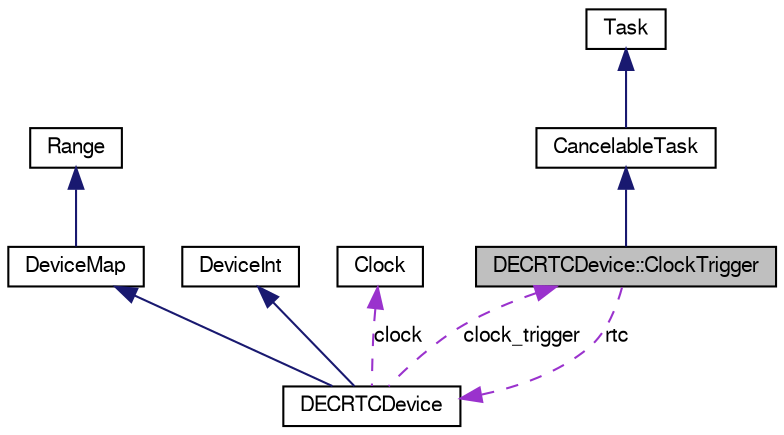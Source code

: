 digraph G
{
  edge [fontname="FreeSans",fontsize="10",labelfontname="FreeSans",labelfontsize="10"];
  node [fontname="FreeSans",fontsize="10",shape=record];
  Node1 [label="DECRTCDevice::ClockTrigger",height=0.2,width=0.4,color="black", fillcolor="grey75", style="filled" fontcolor="black"];
  Node2 -> Node1 [dir=back,color="midnightblue",fontsize="10",style="solid"];
  Node2 [label="CancelableTask",height=0.2,width=0.4,color="black", fillcolor="white", style="filled",URL="$classCancelableTask.html"];
  Node3 -> Node2 [dir=back,color="midnightblue",fontsize="10",style="solid"];
  Node3 [label="Task",height=0.2,width=0.4,color="black", fillcolor="white", style="filled",URL="$classTask.html"];
  Node4 -> Node1 [dir=back,color="darkorchid3",fontsize="10",style="dashed",label="rtc"];
  Node4 [label="DECRTCDevice",height=0.2,width=0.4,color="black", fillcolor="white", style="filled",URL="$classDECRTCDevice.html"];
  Node5 -> Node4 [dir=back,color="midnightblue",fontsize="10",style="solid"];
  Node5 [label="DeviceMap",height=0.2,width=0.4,color="black", fillcolor="white", style="filled",URL="$classDeviceMap.html"];
  Node6 -> Node5 [dir=back,color="midnightblue",fontsize="10",style="solid"];
  Node6 [label="Range",height=0.2,width=0.4,color="black", fillcolor="white", style="filled",URL="$classRange.html"];
  Node7 -> Node4 [dir=back,color="midnightblue",fontsize="10",style="solid"];
  Node7 [label="DeviceInt",height=0.2,width=0.4,color="black", fillcolor="white", style="filled",URL="$classDeviceInt.html"];
  Node1 -> Node4 [dir=back,color="darkorchid3",fontsize="10",style="dashed",label="clock_trigger"];
  Node8 -> Node4 [dir=back,color="darkorchid3",fontsize="10",style="dashed",label="clock"];
  Node8 [label="Clock",height=0.2,width=0.4,color="black", fillcolor="white", style="filled",URL="$classClock.html"];
}
